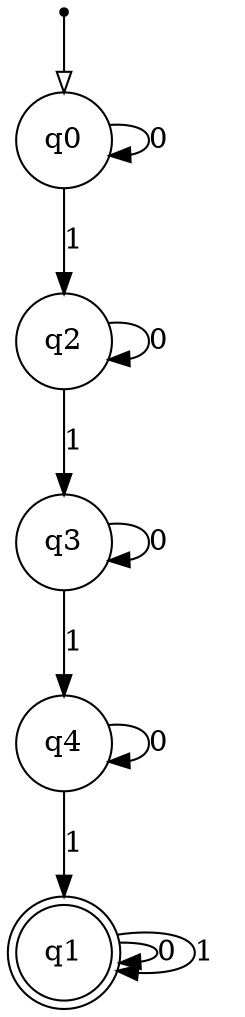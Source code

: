 digraph {
  node [shape=point]; __start;
  node [shape = circle]; q0;
  node [shape = doublecircle]; q1;
  node [shape = circle]; q2;
  node [shape = circle]; q3;
  node [shape = circle]; q4;

  __start -> q0 [arrowhead = empty];
  q0 -> q0 [label = "0"];
  q0 -> q2 [label = "1"];
  q1 -> q1 [label = "0"];
  q1 -> q1 [label = "1"];
  q2 -> q2 [label = "0"];
  q2 -> q3 [label = "1"];
  q3 -> q3 [label = "0"];
  q3 -> q4 [label = "1"];
  q4 -> q4 [label = "0"];
  q4 -> q1 [label = "1"];
}